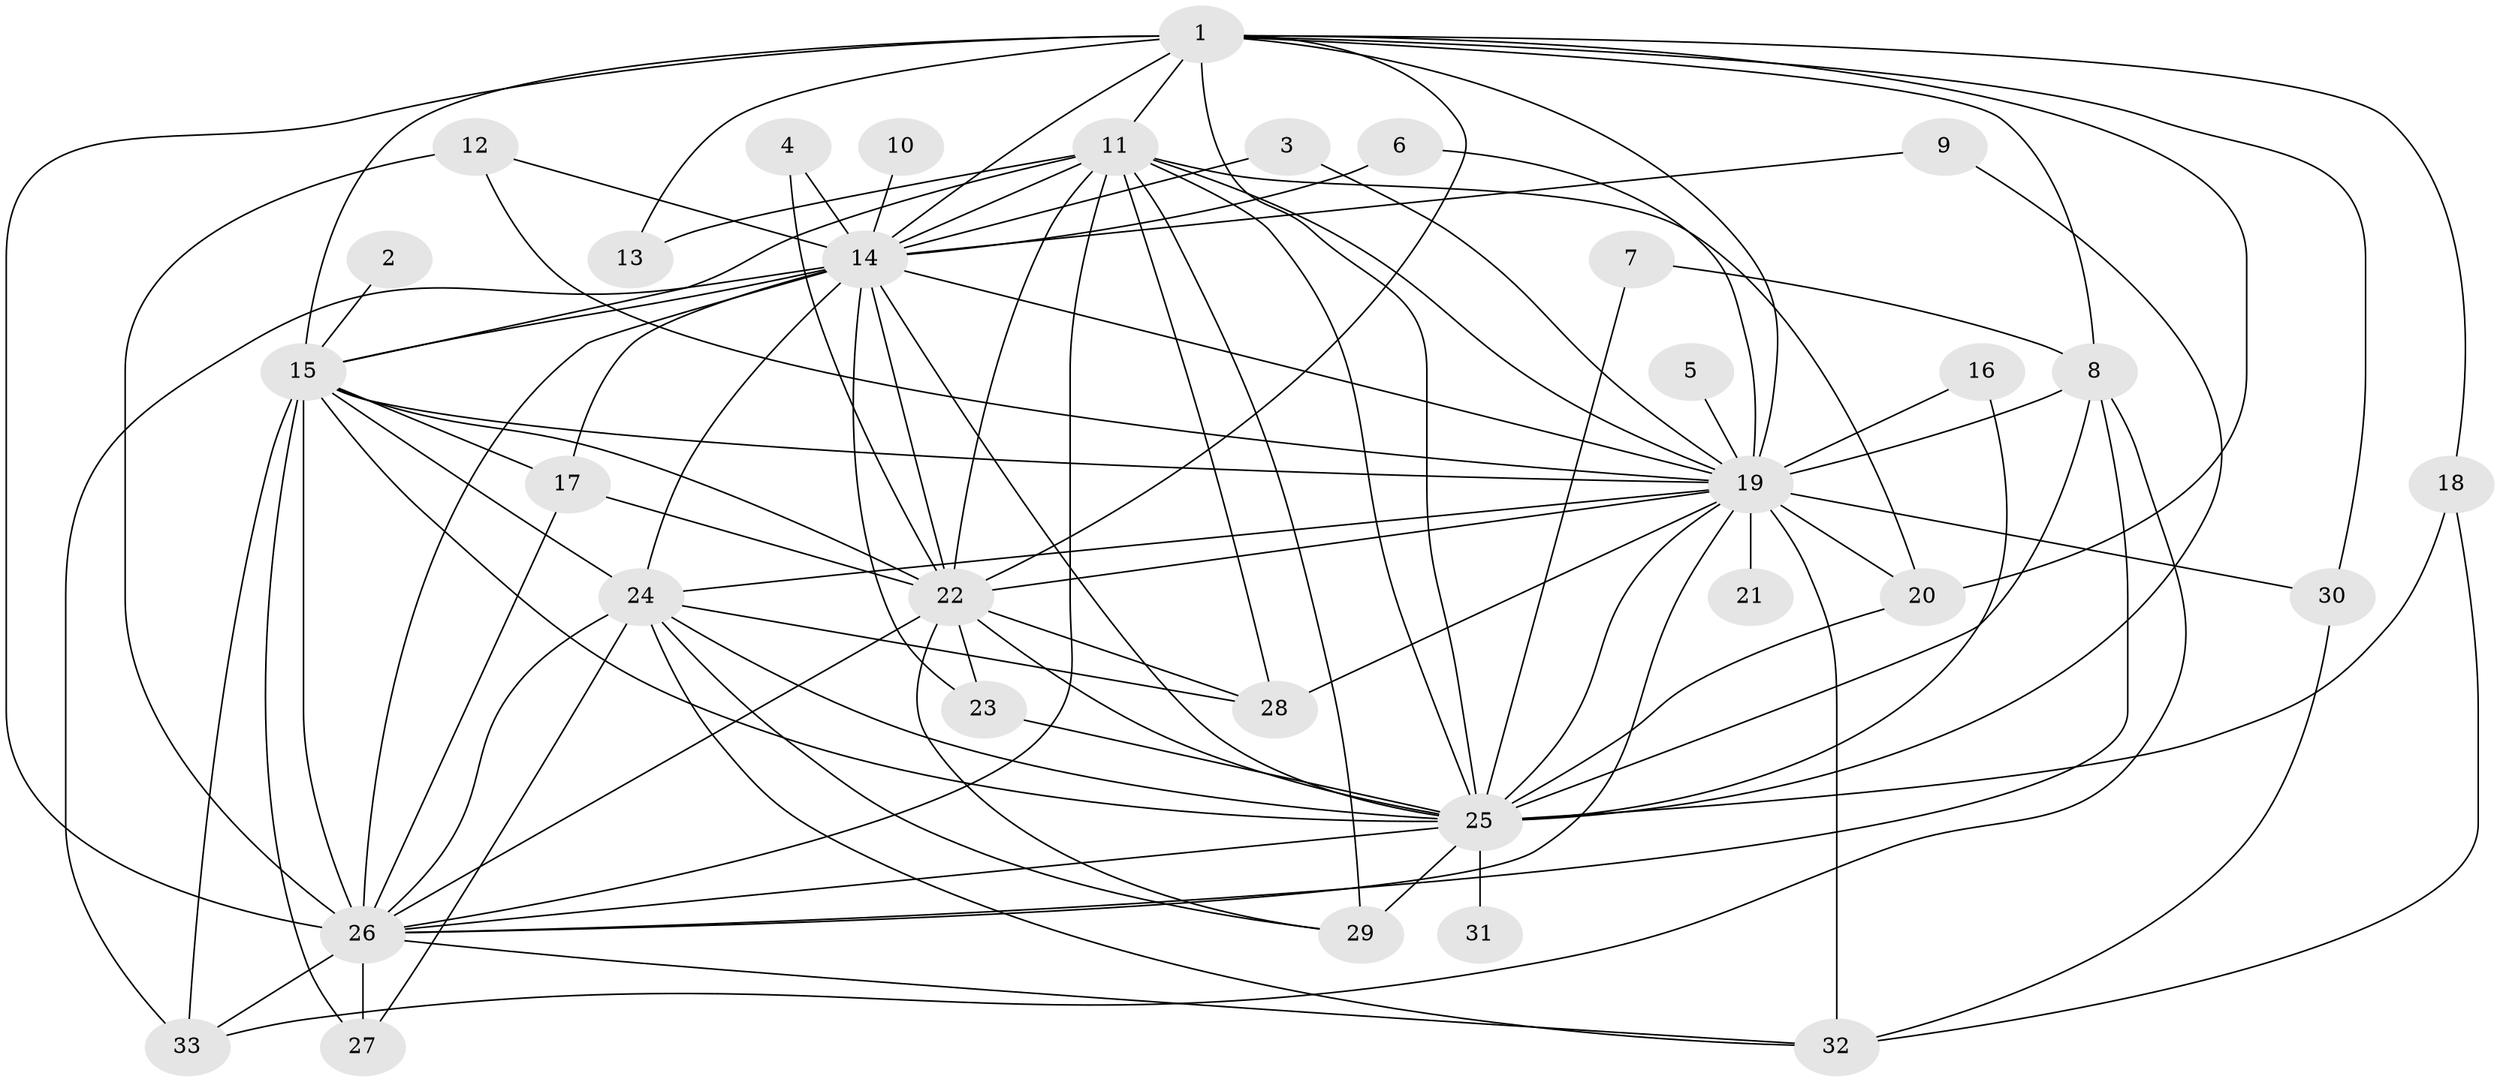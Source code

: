// original degree distribution, {25: 0.024691358024691357, 12: 0.012345679012345678, 21: 0.012345679012345678, 17: 0.024691358024691357, 19: 0.012345679012345678, 29: 0.012345679012345678, 16: 0.012345679012345678, 11: 0.012345679012345678, 6: 0.012345679012345678, 3: 0.2222222222222222, 4: 0.06172839506172839, 7: 0.012345679012345678, 2: 0.5555555555555556, 5: 0.012345679012345678}
// Generated by graph-tools (version 1.1) at 2025/36/03/04/25 23:36:15]
// undirected, 33 vertices, 94 edges
graph export_dot {
  node [color=gray90,style=filled];
  1;
  2;
  3;
  4;
  5;
  6;
  7;
  8;
  9;
  10;
  11;
  12;
  13;
  14;
  15;
  16;
  17;
  18;
  19;
  20;
  21;
  22;
  23;
  24;
  25;
  26;
  27;
  28;
  29;
  30;
  31;
  32;
  33;
  1 -- 8 [weight=1.0];
  1 -- 11 [weight=4.0];
  1 -- 13 [weight=2.0];
  1 -- 14 [weight=3.0];
  1 -- 15 [weight=3.0];
  1 -- 18 [weight=2.0];
  1 -- 19 [weight=4.0];
  1 -- 20 [weight=1.0];
  1 -- 22 [weight=4.0];
  1 -- 25 [weight=4.0];
  1 -- 26 [weight=4.0];
  1 -- 30 [weight=1.0];
  2 -- 15 [weight=1.0];
  3 -- 14 [weight=1.0];
  3 -- 19 [weight=1.0];
  4 -- 14 [weight=2.0];
  4 -- 22 [weight=1.0];
  5 -- 19 [weight=1.0];
  6 -- 14 [weight=1.0];
  6 -- 19 [weight=1.0];
  7 -- 8 [weight=1.0];
  7 -- 25 [weight=1.0];
  8 -- 19 [weight=1.0];
  8 -- 25 [weight=1.0];
  8 -- 26 [weight=1.0];
  8 -- 33 [weight=1.0];
  9 -- 14 [weight=1.0];
  9 -- 25 [weight=1.0];
  10 -- 14 [weight=1.0];
  11 -- 13 [weight=1.0];
  11 -- 14 [weight=2.0];
  11 -- 15 [weight=1.0];
  11 -- 19 [weight=1.0];
  11 -- 20 [weight=1.0];
  11 -- 22 [weight=3.0];
  11 -- 25 [weight=1.0];
  11 -- 26 [weight=1.0];
  11 -- 28 [weight=1.0];
  11 -- 29 [weight=1.0];
  12 -- 14 [weight=1.0];
  12 -- 19 [weight=1.0];
  12 -- 26 [weight=1.0];
  14 -- 15 [weight=1.0];
  14 -- 17 [weight=1.0];
  14 -- 19 [weight=2.0];
  14 -- 22 [weight=2.0];
  14 -- 23 [weight=1.0];
  14 -- 24 [weight=1.0];
  14 -- 25 [weight=1.0];
  14 -- 26 [weight=3.0];
  14 -- 33 [weight=1.0];
  15 -- 17 [weight=1.0];
  15 -- 19 [weight=2.0];
  15 -- 22 [weight=1.0];
  15 -- 24 [weight=1.0];
  15 -- 25 [weight=1.0];
  15 -- 26 [weight=2.0];
  15 -- 27 [weight=1.0];
  15 -- 33 [weight=1.0];
  16 -- 19 [weight=1.0];
  16 -- 25 [weight=1.0];
  17 -- 22 [weight=1.0];
  17 -- 26 [weight=1.0];
  18 -- 25 [weight=1.0];
  18 -- 32 [weight=1.0];
  19 -- 20 [weight=1.0];
  19 -- 21 [weight=2.0];
  19 -- 22 [weight=1.0];
  19 -- 24 [weight=1.0];
  19 -- 25 [weight=1.0];
  19 -- 26 [weight=1.0];
  19 -- 28 [weight=1.0];
  19 -- 30 [weight=2.0];
  19 -- 32 [weight=2.0];
  20 -- 25 [weight=2.0];
  22 -- 23 [weight=1.0];
  22 -- 25 [weight=1.0];
  22 -- 26 [weight=2.0];
  22 -- 28 [weight=1.0];
  22 -- 29 [weight=1.0];
  23 -- 25 [weight=1.0];
  24 -- 25 [weight=1.0];
  24 -- 26 [weight=1.0];
  24 -- 27 [weight=1.0];
  24 -- 28 [weight=1.0];
  24 -- 29 [weight=1.0];
  24 -- 32 [weight=1.0];
  25 -- 26 [weight=2.0];
  25 -- 29 [weight=2.0];
  25 -- 31 [weight=1.0];
  26 -- 27 [weight=1.0];
  26 -- 32 [weight=1.0];
  26 -- 33 [weight=1.0];
  30 -- 32 [weight=1.0];
}
